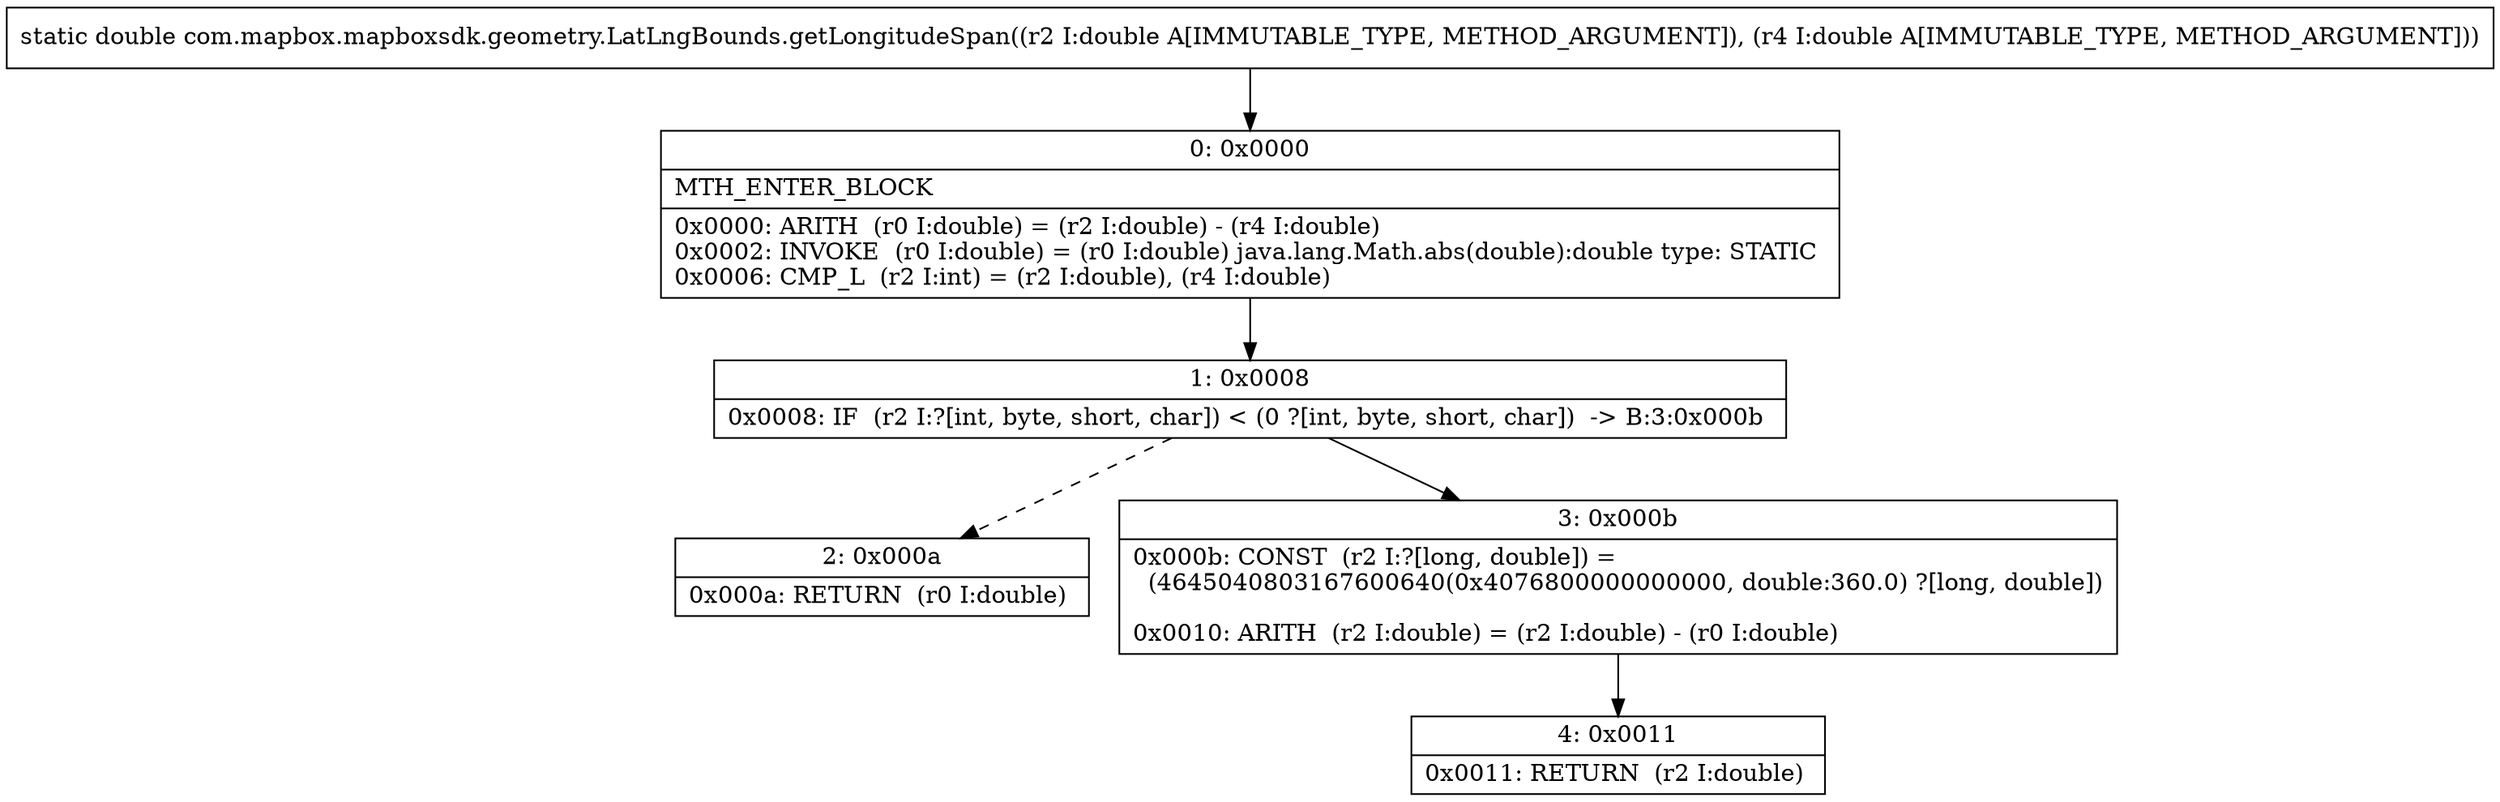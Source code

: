 digraph "CFG forcom.mapbox.mapboxsdk.geometry.LatLngBounds.getLongitudeSpan(DD)D" {
Node_0 [shape=record,label="{0\:\ 0x0000|MTH_ENTER_BLOCK\l|0x0000: ARITH  (r0 I:double) = (r2 I:double) \- (r4 I:double) \l0x0002: INVOKE  (r0 I:double) = (r0 I:double) java.lang.Math.abs(double):double type: STATIC \l0x0006: CMP_L  (r2 I:int) = (r2 I:double), (r4 I:double) \l}"];
Node_1 [shape=record,label="{1\:\ 0x0008|0x0008: IF  (r2 I:?[int, byte, short, char]) \< (0 ?[int, byte, short, char])  \-\> B:3:0x000b \l}"];
Node_2 [shape=record,label="{2\:\ 0x000a|0x000a: RETURN  (r0 I:double) \l}"];
Node_3 [shape=record,label="{3\:\ 0x000b|0x000b: CONST  (r2 I:?[long, double]) = \l  (4645040803167600640(0x4076800000000000, double:360.0) ?[long, double])\l \l0x0010: ARITH  (r2 I:double) = (r2 I:double) \- (r0 I:double) \l}"];
Node_4 [shape=record,label="{4\:\ 0x0011|0x0011: RETURN  (r2 I:double) \l}"];
MethodNode[shape=record,label="{static double com.mapbox.mapboxsdk.geometry.LatLngBounds.getLongitudeSpan((r2 I:double A[IMMUTABLE_TYPE, METHOD_ARGUMENT]), (r4 I:double A[IMMUTABLE_TYPE, METHOD_ARGUMENT])) }"];
MethodNode -> Node_0;
Node_0 -> Node_1;
Node_1 -> Node_2[style=dashed];
Node_1 -> Node_3;
Node_3 -> Node_4;
}

